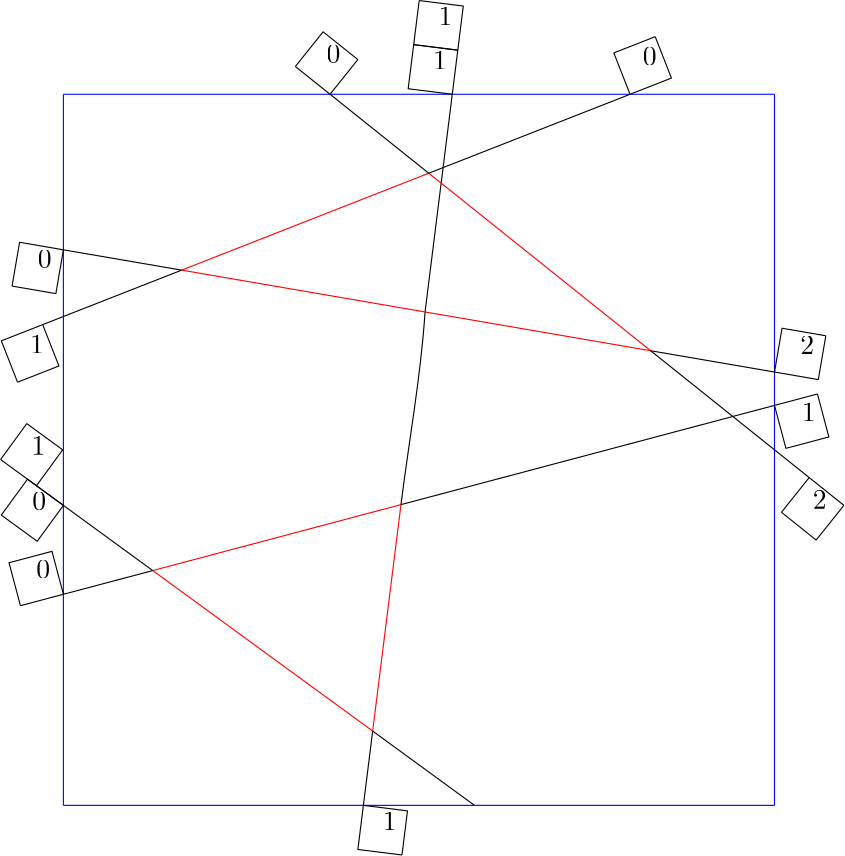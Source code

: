 <?xml version="1.0" encoding="UTF-8"?>
<ipe version="70005" creator="HGeometry"><ipestyle name="basic">
<color name="red" value="1 0 0"/>
<color name="green" value="0 1 0"/>
<color name="blue" value="0 0 1"/>
<color name="yellow" value="1 1 0"/>
<color name="orange" value="1 0.647 0"/>
<color name="gold" value="1 0.843 0"/>
<color name="purple" value="0.627 0.125 0.941"/>
<color name="gray" value="0.745 0.745 0.745"/>
<color name="brown" value="0.647 0.165 0.165"/>
<color name="navy" value="0 0 0.502"/>
<color name="pink" value="1 0.753 0.796"/>
<color name="seagreen" value="0.18 0.545 0.341"/>
<color name="turquoise" value="0.251 0.878 0.816"/>
<color name="violet" value="0.933 0.51 0.933"/>
<color name="darkblue" value="0 0 0.545"/>
<color name="darkcyan" value="0 0.545 0.545"/>
<color name="darkgray" value="0.663 0.663 0.663"/>
<color name="darkgreen" value="0 0.392 0"/>
<color name="darkmagenta" value="0.545 0 0.545"/>
<color name="darkorange" value="1 0.549 0"/>
<color name="darkred" value="0.545 0 0"/>
<color name="lightblue" value="0.678 0.847 0.902"/>
<color name="lightcyan" value="0.878 1 1"/>
<color name="lightgray" value="0.827 0.827 0.827"/>
<color name="lightgreen" value="0.565 0.933 0.565"/>
<color name="lightyellow" value="1 1 0.878"/>
<dashstyle name="dashed" value="[4] 0"/>
<dashstyle name="dotted" value="[1 3] 0"/>
<dashstyle name="dash dotted" value="[4 2 1 2] 0"/>
<dashstyle name="dash dot dotted" value="[4 2 1 2 1 2] 0"/>
<pen name="heavier" value="0.8"/>
<pen name="fat" value="1.2"/>
<pen name="ultrafat" value="2"/>
<textsize name="large" value="\large"/>
<textsize name="Large" value="\Large"/>
<textsize name="LARGE" value="\LARGE"/>
<textsize name="huge" value="\huge"/>
<textsize name="Huge" value="\Huge"/>
<textsize name="small" value="\small"/>
<textsize name="footnote" value="\footnotesize"/>
<textsize name="tiny" value="\tiny"/>
<symbolsize name="small" value="2"/>
<symbolsize name="tiny" value="1.1"/>
<symbolsize name="large" value="5"/>
<arrowsize name="small" value="5"/>
<arrowsize name="tiny" value="3"/>
<arrowsize name="large" value="10"/>
<gridsize name="4 pts" value="4"/>
<gridsize name="8 pts (~3 mm)" value="8"/>
<gridsize name="16 pts (~6 mm)" value="16"/>
<gridsize name="32 pts (~12 mm)" value="32"/>
<gridsize name="10 pts (~3.5 mm)" value="10"/>
<gridsize name="20 pts (~7 mm)" value="20"/>
<gridsize name="14 pts (~5 mm)" value="14"/>
<gridsize name="28 pts (~10 mm)" value="28"/>
<gridsize name="56 pts (~20 mm)" value="56"/>
<anglesize name="90 deg" value="90"/>
<anglesize name="60 deg" value="60"/>
<anglesize name="45 deg" value="45"/>
<anglesize name="30 deg" value="30"/>
<anglesize name="22.5 deg" value="22.5"/>
<symbol name="mark/circle(sx)" transformations="translations">
<path fill="sym-stroke">
0.6 0 0 0.6 0 0 e 0.4 0 0 0.4 0 0 e
</path></symbol>
<symbol name="mark/disk(sx)" transformations="translations">
<path fill="sym-stroke">
0.6 0 0 0.6 0 0 e
</path></symbol>
<symbol name="mark/fdisk(sfx)" transformations="translations">
<group><path fill="sym-fill">
0.5 0 0 0.5 0 0 e
</path><path fill="sym-stroke" fillrule="eofill">
0.6 0 0 0.6 0 0 e 0.4 0 0 0.4 0 0 e
</path></group></symbol>
<symbol name="mark/box(sx)" transformations="translations">
<path fill="sym-stroke" fillrule="eofill">
-0.6 -0.6 m 0.6 -0.6 l 0.6 0.6 l -0.6 0.6 l h
-0.4 -0.4 m 0.4 -0.4 l 0.4 0.4 l -0.4 0.4 l h</path></symbol>
<symbol name="mark/square(sx)" transformations="translations">
<path fill="sym-stroke">
-0.6 -0.6 m 0.6 -0.6 l 0.6 0.6 l -0.6 0.6 l h</path></symbol>
<symbol name="mark/fsquare(sfx)" transformations="translations">
<group><path fill="sym-fill">
-0.5 -0.5 m 0.5 -0.5 l 0.5 0.5 l -0.5 0.5 l h</path>
<path fill="sym-stroke" fillrule="eofill">
-0.6 -0.6 m 0.6 -0.6 l 0.6 0.6 l -0.6 0.6 l h
-0.4 -0.4 m 0.4 -0.4 l 0.4 0.4 l -0.4 0.4 l h</path></group></symbol>
<symbol name="mark/cross(sx)" transformations="translations">
<group><path fill="sym-stroke">
-0.43 -0.57 m 0.57 0.43 l 0.43 0.57 l -0.57 -0.43 l h</path>
<path fill="sym-stroke">
-0.43 0.57 m 0.57 -0.43 l 0.43 -0.57 l -0.57 0.43 l h</path>
</group></symbol>
<symbol name="arrow/arc(spx)">
<path pen="sym-pen" stroke="sym-stroke" fill="sym-stroke">
0 0 m -1.0 0.333 l -1.0 -0.333 l h</path></symbol>
<symbol name="arrow/farc(spx)">
<path pen="sym-pen" stroke="sym-stroke" fill="white">
0 0 m -1.0 0.333 l -1.0 -0.333 l h</path></symbol>
<symbol name="arrow/ptarc(spx)">
<path pen="sym-pen" stroke="sym-stroke" fill="sym-stroke">
0 0 m -1.0 0.333 l -0.8 0 l -1.0 -0.333 l h</path></symbol>
<symbol name="arrow/fptarc(spx)">
<path pen="sym-pen" stroke="sym-stroke" fill="white">
0 0 m -1.0 0.333 l -0.8 0 l -1.0 -0.333 l h</path></symbol>
<symbol name="arrow/fnormal(spx)">
<path pen="sym-pen" stroke="sym-stroke" fill="white">
0 0 m -1.0 0.333 l -1.0 -0.333 l h</path></symbol>
<symbol name="arrow/pointed(spx)">
<path pen="sym-pen" stroke="sym-stroke" fill="sym-stroke">
0 0 m -1.0 0.333 l -0.8 0 l -1.0 -0.333 l h</path></symbol>
<symbol name="arrow/fpointed(spx)">
<path pen="sym-pen" stroke="sym-stroke" fill="white">
0 0 m -1.0 0.333 l -0.8 0 l -1.0 -0.333 l h</path></symbol>
<symbol name="arrow/linear(spx)">
<path pen="sym-pen" stroke="sym-stroke">
-1.0 0.333 m 0 0 l -1.0 -0.333 l</path></symbol>
<symbol name="arrow/fdouble(spx)">
<path pen="sym-pen" stroke="sym-stroke" fill="white">
0 0 m -1.0 0.333 l -1.0 -0.333 l h
-1 0 m -2.0 0.333 l -2.0 -0.333 l h
</path></symbol>
<symbol name="arrow/double(spx)">
<path pen="sym-pen" stroke="sym-stroke" fill="sym-stroke">
0 0 m -1.0 0.333 l -1.0 -0.333 l h
-1 0 m -2.0 0.333 l -2.0 -0.333 l h
</path></symbol>
<tiling name="falling" angle="-60" width="1" step="4"/>
<tiling name="rising" angle="30" width="1" step="4"/>
<textstyle name="center" begin="\begin{center}" end="\end{center}"/>
<textstyle name="itemize" begin="\begin{itemize}" end="\end{itemize}"/>
<textstyle name="item" begin="\begin{itemize}\item{}" end="\end{itemize}"/>
</ipestyle><page><layer name="alpha"/><view layers="alpha" active="alpha"/><path stroke="blue">-128.0 128.0 m
-128.0 109.33073 -128.0 90.66146 -128.0 72.0 c
</path><path stroke="blue">-128.0 72.0 m
-128.0 63.992188 -128.0 55.992188 -128.0 48.0 c
</path><path stroke="blue">-128.0 48.0 m
-128.0 25.325521 -128.0 2.6588535 -128.0 -20.0 c
</path><path stroke="blue">-128.0 -20.0 m
-128.0 -30.674479 -128.0 -41.341145 -128.0 -52.0 c
</path><path stroke="blue">-128.0 -52.0 m
-128.0 -77.33854 -128.0 -102.66927 -128.0 -128.0 c
</path><path stroke="blue">-128.0 -128.0 m
-91.9974 -128.0 -55.994793 -128.0 -20.0 -128.0 c
</path><path stroke="blue">-20.0 -128.0 m
-6.6588535 -128.0 6.6744785 -128.0 20.0 -128.0 c
</path><path stroke="blue">20.0 -128.0 m
56.005207 -128.0 92.0026 -128.0 128.0 -128.0 c
</path><path stroke="blue">128.0 -128.0 m
128.0 -85.33073 128.0 -42.661457 128.0 0.0 c
</path><path stroke="blue">128.0 0.0 m
128.0 5.341146 128.0 10.6744795 128.0 16.0 c
</path><path stroke="blue">128.0 16.0 m
128.0 20.007813 128.0 24.007813 128.0 28.0 c
</path><path stroke="blue">128.0 28.0 m
128.0 61.338543 128.0 94.66927 128.0 128.0 c
</path><path stroke="blue">128.0 128.0 m
110.66406 128.0 93.328125 128.0 76.0 128.0 c
</path><path stroke="blue">76.0 128.0 m
54.658855 128.0 33.32552 128.0 12.0 128.0 c
</path><path stroke="blue">12.0 128.0 m
-2.6744795 128.0 -17.341146 128.0 -32.0 128.0 c
</path><path stroke="blue">-32.0 128.0 m
-64.00521 128.0 -96.0026 128.0 -128.0 128.0 c
</path><path stroke="red">-95.8507 -43.4603 m
-69.45257 -62.723866 -43.054432 -81.987434 -16.6563 -101.251 c
</path><path stroke="red">-16.6563 -101.251 m
-13.259084 -74.07307 -9.861867 -46.895134 -6.46465 -19.7172 c
</path><path stroke="red">-6.46465 -19.7172 m
-36.26 -27.631567 -66.05535 -35.545933 -95.8507 -43.4603 c
</path><path stroke="black">-6.46465 -19.7172 m
-3.5754158 3.3966706 0.68618226 26.510544 2.2030098 49.621456 c
</path><path stroke="black">2.2030098 49.621456 m
4.1354685 65.08375 6.0678854 80.54308 8.000077 95.9997 c
</path><path stroke="black">8.000077 95.9997 m
8.233966 97.87173 8.4676285 99.74103 8.700999 101.6084 c
</path><path stroke="black">8.700999 101.6084 m
9.800861 110.40689 10.900431 119.203445 12.0 128.0 c
</path><path stroke="black">-6.46465 -19.7172 m
33.35332 -9.140544 73.171295 1.4361142 112.985466 12.011808 c
</path><path stroke="black">112.985466 12.011808 m
117.99284 13.341847 122.99642 14.670923 128.0 16.0 c
</path><path stroke="black">-16.6563 -101.251 m
-4.437534 -110.167336 7.781233 -119.083664 20.0 -128.0 c
</path><path stroke="black">-16.6563 -101.251 m
-17.770866 -110.167336 -18.885433 -119.083664 -20.0 -128.0 c
</path><path stroke="black">-95.8507 -43.4603 m
-106.56713 -46.306866 -117.28357 -49.153435 -128.0 -52.0 c
</path><path stroke="black">-95.8507 -43.4603 m
-106.56713 -35.6402 -117.28357 -27.8201 -128.0 -20.0 c
</path><path stroke="red">3.52632 99.5789 m
5.0169034 98.38644 6.5074873 97.19397 8.000077 95.9997 c
</path><path stroke="red">8.000077 95.9997 m
33.13968 75.88824 58.281296 55.774967 83.4229 35.6617 c
</path><path stroke="red">83.4229 35.6617 m
56.351215 40.314648 29.27952 44.967594 2.2030098 49.621456 c
</path><path stroke="red">2.2030098 49.621456 m
-27.01118 54.642563 -56.230186 59.66458 -85.4492 64.6866 c
</path><path stroke="red">-85.4492 64.6866 m
-55.79069 76.31737 -26.132187 87.948135 3.52632 99.5789 c
</path><path stroke="black">-32.0 128.0 m
-20.157894 118.5263 -8.315785 109.0526 3.52632 99.5789 c
</path><path stroke="black">3.52632 99.5789 m
5.2514625 100.255424 6.976605 100.93195 8.700999 101.6084 c
</path><path stroke="black">8.700999 101.6084 m
31.134499 110.405655 53.56725 119.20283 76.0 128.0 c
</path><path stroke="black">83.4229 35.6617 m
98.28194 33.1078 113.14097 30.5539 128.0 28.0 c
</path><path stroke="black">83.4229 35.6617 m
93.27753 27.77799 103.13216 19.894283 112.985466 12.011808 c
</path><path stroke="black">112.985466 12.011808 m
117.991196 8.00705 122.9956 4.003525 128.0 0.0 c
</path><path stroke="black">-85.4492 64.6866 m
-99.6328 59.1244 -113.8164 53.5622 -128.0 48.0 c
</path><path stroke="black">-85.4492 64.6866 m
-99.6328 67.1244 -113.8164 69.5622 -128.0 72.0 c
</path><path>-128.0 -52.0 m
-128.0 -52.0 l
</path><group><text pos="-137.78566 -46.321915" type="label">0</text><path>-143.46375 -56.107582 m
-147.57132 -40.64383 l
-132.10757 -36.536247 l
-128.0 -52.0 l
-143.46375 -56.107582 l
</path></group><path>-128.0 -20.0 m
-137.6935 -12.92637 l
</path><group><text pos="-139.44006 -1.7482891" type="label">1</text><path>-150.61815 -3.4948626 m
-141.18663 9.429791 l
-128.26198 -1.7156601e-3 l
-137.6935 -12.92637 l
-150.61815 -3.4948626 l
</path></group><path>76.0 128.0 m
76.0 128.0 l
</path><group><text pos="80.52708 138.36848" type="label">0</text><path>85.05415 148.73697 m
90.89557 133.8414 l
76.0 128.0 l
70.158585 142.89557 l
85.05415 148.73697 l
</path></group><path>128.0 28.0 m
128.0 28.0 l
</path><group><text pos="137.23952 34.52926" type="label">2</text><path>146.47903 41.058517 m
143.76877 25.289734 l
128.0 28.0 l
130.71027 43.768784 l
146.47903 41.058517 l
</path></group><path>-128.0 -20.0 m
-128.0 -20.0 l
</path><group><text pos="-139.17809 -21.746574" type="label">0</text><path>-150.35617 -23.493149 m
-140.92465 -10.568494 l
-128.0 -20.0 l
-137.43152 -32.924656 l
-150.35617 -23.493149 l
</path></group><path>128.0 16.0 m
128.0 16.0 l
</path><group><text pos="137.78568 10.321903" type="label">1</text><path>143.46378 20.107567 m
147.57135 4.643806 l
132.10757 0.53623915 l
128.0 16.0 l
143.46378 20.107567 l
</path></group><path>-128.0 72.0 m
-128.0 72.0 l
</path><group><text pos="-137.23952 65.47073" type="label">0</text><path>-146.47903 58.941467 m
-143.7688 74.71025 l
-127.99999 72.0 l
-130.71024 56.231216 l
-146.47903 58.941467 l
</path></group><path>-128.0 48.0 m
-135.44778 45.0793 l
</path><group><text pos="-139.97487 34.710815" type="label">1</text><path>-144.50195 24.342327 m
-150.34335 39.2379 l
-135.44778 45.0793 l
-129.60638 30.183731 l
-144.50195 24.342327 l
</path></group><path>-32.0 128.0 m
-32.0 128.0 l
</path><group><text pos="-33.24938 139.2445" type="label">0</text><path>-44.49389 137.99512 m
-34.498756 150.48901 l
-22.004866 140.4939 l
-31.999998 128.0 l
-44.49389 137.99512 l
</path></group><path>12.0 128.0 m
12.0 128.0 l
</path><group><text pos="5.054055 136.9305" type="label">1</text><path>-1.8918896 145.861 m
13.984556 143.87643 l
12.0 128.0 l
-3.8764458 129.98456 l
-1.8918896 145.861 l
</path></group><group><text pos="7.0386114 152.80695" type="label">1</text><path>9.2666626e-2 161.73744 m
15.969112 159.75288 l
13.984556 143.87645 l
-1.8918896 145.86101 l
9.2666626e-2 161.73744 l
</path></group><path>-20.0 -128.0 m
-20.0 -128.0 l
</path><group><text pos="-13.054079 -136.93051" type="label">1</text><path>-6.108158 -145.86102 m
-21.9846 -143.87643 l
-20.0 -127.99999 l
-4.123558 -129.98459 l
-6.108158 -145.86102 l
</path></group><path>128.0 0.0 m
140.4939 -9.995126 l
</path><group><text pos="141.74329 -21.239637" type="label">2</text><path>152.9878 -19.990252 m
142.99268 -32.48415 l
130.49878 -22.489023 l
140.4939 -9.995127 l
152.9878 -19.990252 l
</path></group></page></ipe>